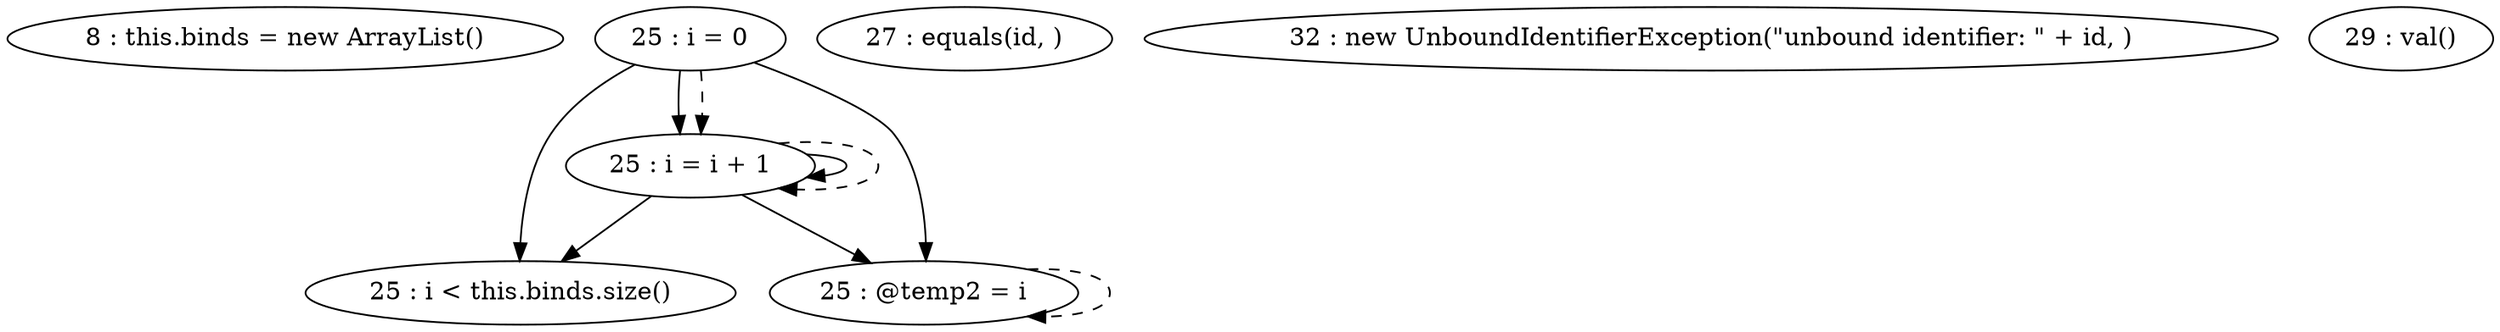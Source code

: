 digraph G {
"8 : this.binds = new ArrayList()"
"25 : i = 0"
"25 : i = 0" -> "25 : i < this.binds.size()"
"25 : i = 0" -> "25 : @temp2 = i"
"25 : i = 0" -> "25 : i = i + 1"
"25 : i = 0" -> "25 : i = i + 1" [style=dashed]
"25 : i < this.binds.size()"
"27 : equals(id, )"
"32 : new UnboundIdentifierException(\"unbound identifier: \" + id, )"
"29 : val()"
"25 : @temp2 = i"
"25 : @temp2 = i" -> "25 : @temp2 = i" [style=dashed]
"25 : i = i + 1"
"25 : i = i + 1" -> "25 : i < this.binds.size()"
"25 : i = i + 1" -> "25 : @temp2 = i"
"25 : i = i + 1" -> "25 : i = i + 1"
"25 : i = i + 1" -> "25 : i = i + 1" [style=dashed]
}